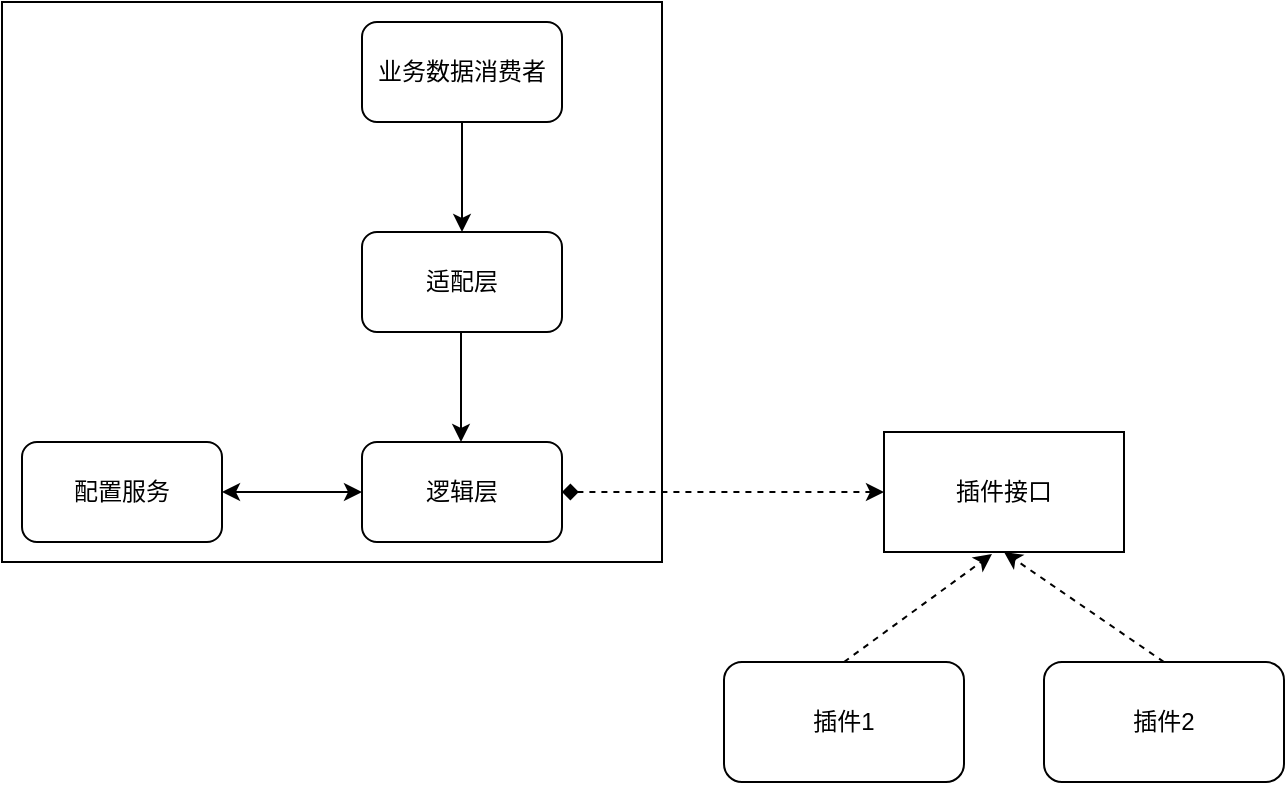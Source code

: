 <mxfile version="14.2.9" type="github">
  <diagram id="0rmeQY0pmSbMv6cz80Xn" name="第 1 页">
    <mxGraphModel dx="1422" dy="762" grid="1" gridSize="10" guides="1" tooltips="1" connect="1" arrows="1" fold="1" page="1" pageScale="1" pageWidth="827" pageHeight="1169" math="0" shadow="0">
      <root>
        <mxCell id="0" />
        <mxCell id="1" parent="0" />
        <mxCell id="TNReO3M6nN-RKJtTdcxZ-17" value="" style="rounded=0;whiteSpace=wrap;html=1;" vertex="1" parent="1">
          <mxGeometry x="20" y="62" width="330" height="280" as="geometry" />
        </mxCell>
        <mxCell id="TNReO3M6nN-RKJtTdcxZ-1" value="插件接口" style="rounded=0;whiteSpace=wrap;html=1;" vertex="1" parent="1">
          <mxGeometry x="461" y="277" width="120" height="60" as="geometry" />
        </mxCell>
        <mxCell id="TNReO3M6nN-RKJtTdcxZ-2" value="插件1" style="rounded=1;whiteSpace=wrap;html=1;" vertex="1" parent="1">
          <mxGeometry x="381" y="392" width="120" height="60" as="geometry" />
        </mxCell>
        <mxCell id="TNReO3M6nN-RKJtTdcxZ-3" value="插件2" style="rounded=1;whiteSpace=wrap;html=1;" vertex="1" parent="1">
          <mxGeometry x="541" y="392" width="120" height="60" as="geometry" />
        </mxCell>
        <mxCell id="TNReO3M6nN-RKJtTdcxZ-4" value="" style="endArrow=classic;html=1;entryX=0.45;entryY=1.017;entryDx=0;entryDy=0;entryPerimeter=0;exitX=0.5;exitY=0;exitDx=0;exitDy=0;dashed=1;" edge="1" parent="1" source="TNReO3M6nN-RKJtTdcxZ-2" target="TNReO3M6nN-RKJtTdcxZ-1">
          <mxGeometry width="50" height="50" relative="1" as="geometry">
            <mxPoint x="431" y="327" as="sourcePoint" />
            <mxPoint x="481" y="277" as="targetPoint" />
          </mxGeometry>
        </mxCell>
        <mxCell id="TNReO3M6nN-RKJtTdcxZ-5" value="" style="endArrow=classic;html=1;entryX=0.5;entryY=1;entryDx=0;entryDy=0;exitX=0.5;exitY=0;exitDx=0;exitDy=0;dashed=1;" edge="1" parent="1" source="TNReO3M6nN-RKJtTdcxZ-3" target="TNReO3M6nN-RKJtTdcxZ-1">
          <mxGeometry width="50" height="50" relative="1" as="geometry">
            <mxPoint x="411" y="377" as="sourcePoint" />
            <mxPoint x="515" y="278.02" as="targetPoint" />
          </mxGeometry>
        </mxCell>
        <mxCell id="TNReO3M6nN-RKJtTdcxZ-9" value="适配层" style="rounded=1;whiteSpace=wrap;html=1;" vertex="1" parent="1">
          <mxGeometry x="200" y="177" width="100" height="50" as="geometry" />
        </mxCell>
        <mxCell id="TNReO3M6nN-RKJtTdcxZ-10" value="业务数据消费者" style="rounded=1;whiteSpace=wrap;html=1;" vertex="1" parent="1">
          <mxGeometry x="200" y="72" width="100" height="50" as="geometry" />
        </mxCell>
        <mxCell id="TNReO3M6nN-RKJtTdcxZ-11" value="配置服务" style="rounded=1;whiteSpace=wrap;html=1;" vertex="1" parent="1">
          <mxGeometry x="30" y="282" width="100" height="50" as="geometry" />
        </mxCell>
        <mxCell id="TNReO3M6nN-RKJtTdcxZ-12" value="" style="endArrow=classic;startArrow=diamond;html=1;dashed=1;entryX=0;entryY=0.5;entryDx=0;entryDy=0;exitX=1;exitY=0.5;exitDx=0;exitDy=0;startFill=1;" edge="1" parent="1" source="TNReO3M6nN-RKJtTdcxZ-15" target="TNReO3M6nN-RKJtTdcxZ-1">
          <mxGeometry width="50" height="50" relative="1" as="geometry">
            <mxPoint x="301" y="202" as="sourcePoint" />
            <mxPoint x="380" y="192" as="targetPoint" />
          </mxGeometry>
        </mxCell>
        <mxCell id="TNReO3M6nN-RKJtTdcxZ-13" value="" style="endArrow=classic;html=1;entryX=0.5;entryY=0;entryDx=0;entryDy=0;exitX=0.5;exitY=1;exitDx=0;exitDy=0;" edge="1" parent="1" source="TNReO3M6nN-RKJtTdcxZ-10" target="TNReO3M6nN-RKJtTdcxZ-9">
          <mxGeometry width="50" height="50" relative="1" as="geometry">
            <mxPoint x="180" y="382" as="sourcePoint" />
            <mxPoint x="230" y="332" as="targetPoint" />
          </mxGeometry>
        </mxCell>
        <mxCell id="TNReO3M6nN-RKJtTdcxZ-14" value="" style="endArrow=classic;html=1;entryX=0;entryY=0.5;entryDx=0;entryDy=0;exitX=1;exitY=0.5;exitDx=0;exitDy=0;startArrow=classic;startFill=1;" edge="1" parent="1" source="TNReO3M6nN-RKJtTdcxZ-11" target="TNReO3M6nN-RKJtTdcxZ-15">
          <mxGeometry width="50" height="50" relative="1" as="geometry">
            <mxPoint x="130" y="302" as="sourcePoint" />
            <mxPoint x="180" y="252" as="targetPoint" />
          </mxGeometry>
        </mxCell>
        <mxCell id="TNReO3M6nN-RKJtTdcxZ-15" value="逻辑层" style="rounded=1;whiteSpace=wrap;html=1;" vertex="1" parent="1">
          <mxGeometry x="200" y="282" width="100" height="50" as="geometry" />
        </mxCell>
        <mxCell id="TNReO3M6nN-RKJtTdcxZ-16" value="" style="endArrow=classic;html=1;entryX=0.5;entryY=0;entryDx=0;entryDy=0;exitX=0.5;exitY=1;exitDx=0;exitDy=0;" edge="1" parent="1">
          <mxGeometry width="50" height="50" relative="1" as="geometry">
            <mxPoint x="249.5" y="227" as="sourcePoint" />
            <mxPoint x="249.5" y="282" as="targetPoint" />
          </mxGeometry>
        </mxCell>
      </root>
    </mxGraphModel>
  </diagram>
</mxfile>
